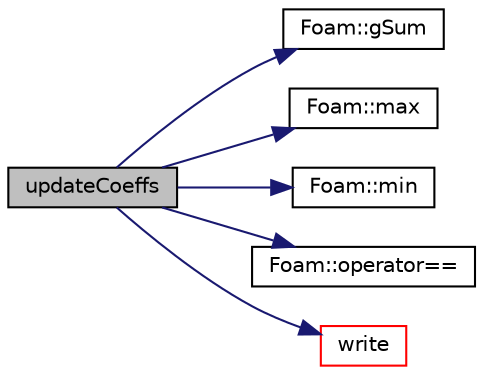 digraph "updateCoeffs"
{
  bgcolor="transparent";
  edge [fontname="Helvetica",fontsize="10",labelfontname="Helvetica",labelfontsize="10"];
  node [fontname="Helvetica",fontsize="10",shape=record];
  rankdir="LR";
  Node47 [label="updateCoeffs",height=0.2,width=0.4,color="black", fillcolor="grey75", style="filled", fontcolor="black"];
  Node47 -> Node48 [color="midnightblue",fontsize="10",style="solid",fontname="Helvetica"];
  Node48 [label="Foam::gSum",height=0.2,width=0.4,color="black",URL="$a21851.html#a11b1ebb4c53ad062332767d75ca96328"];
  Node47 -> Node49 [color="midnightblue",fontsize="10",style="solid",fontname="Helvetica"];
  Node49 [label="Foam::max",height=0.2,width=0.4,color="black",URL="$a21851.html#ac993e906cf2774ae77e666bc24e81733"];
  Node47 -> Node50 [color="midnightblue",fontsize="10",style="solid",fontname="Helvetica"];
  Node50 [label="Foam::min",height=0.2,width=0.4,color="black",URL="$a21851.html#a253e112ad2d56d96230ff39ea7f442dc"];
  Node47 -> Node51 [color="midnightblue",fontsize="10",style="solid",fontname="Helvetica"];
  Node51 [label="Foam::operator==",height=0.2,width=0.4,color="black",URL="$a21851.html#a28a45d2e3cca6152b024de57575abbf1"];
  Node47 -> Node52 [color="midnightblue",fontsize="10",style="solid",fontname="Helvetica"];
  Node52 [label="write",height=0.2,width=0.4,color="red",URL="$a23153.html#a293fdfec8bdfbd5c3913ab4c9f3454ff",tooltip="Write. "];
}
